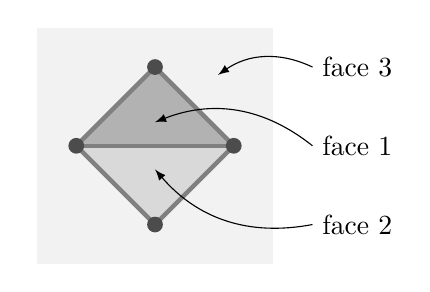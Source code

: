 ﻿\usetikzlibrary{patterns}
\begin{tikzpicture}

\tikzstyle{edge} = [draw, ultra thick,black!50]
\tikzstyle{vertex} = [draw,black!70] 

\coordinate (A) at (-1,0);
\coordinate (B) at (1,0);
\coordinate (C) at (0,1);
\coordinate (D) at (0,-1);

\fill[gray!10] (-1.5,-1.5) rectangle (1.5,1.5);

\fill[gray!60] (A)--(C)--(B)--cycle;
\fill[gray!30] (A)--(D)--(B)--cycle;

\draw[edge] (A) -- (B);
\draw[edge] (A) -- (C) -- (B) -- (D) -- cycle;

\fill[black!70] (A) circle (0.1);
\fill[black!70] (B) circle (0.1);
\fill[black!70] (C) circle (0.1);
\fill[black!70] (D) circle (0.1);

\draw[<-,>=latex] (0,0.3) to [bend left] (2,0) node[right] {face 1};

\draw[<-,>=latex] (0,-0.3) to [bend right] (2,-1) node[right] {face 2};
\draw[<-,>=latex] (0.8,0.9) to [bend left] (2,1) node[right] {face 3};
\end{tikzpicture}